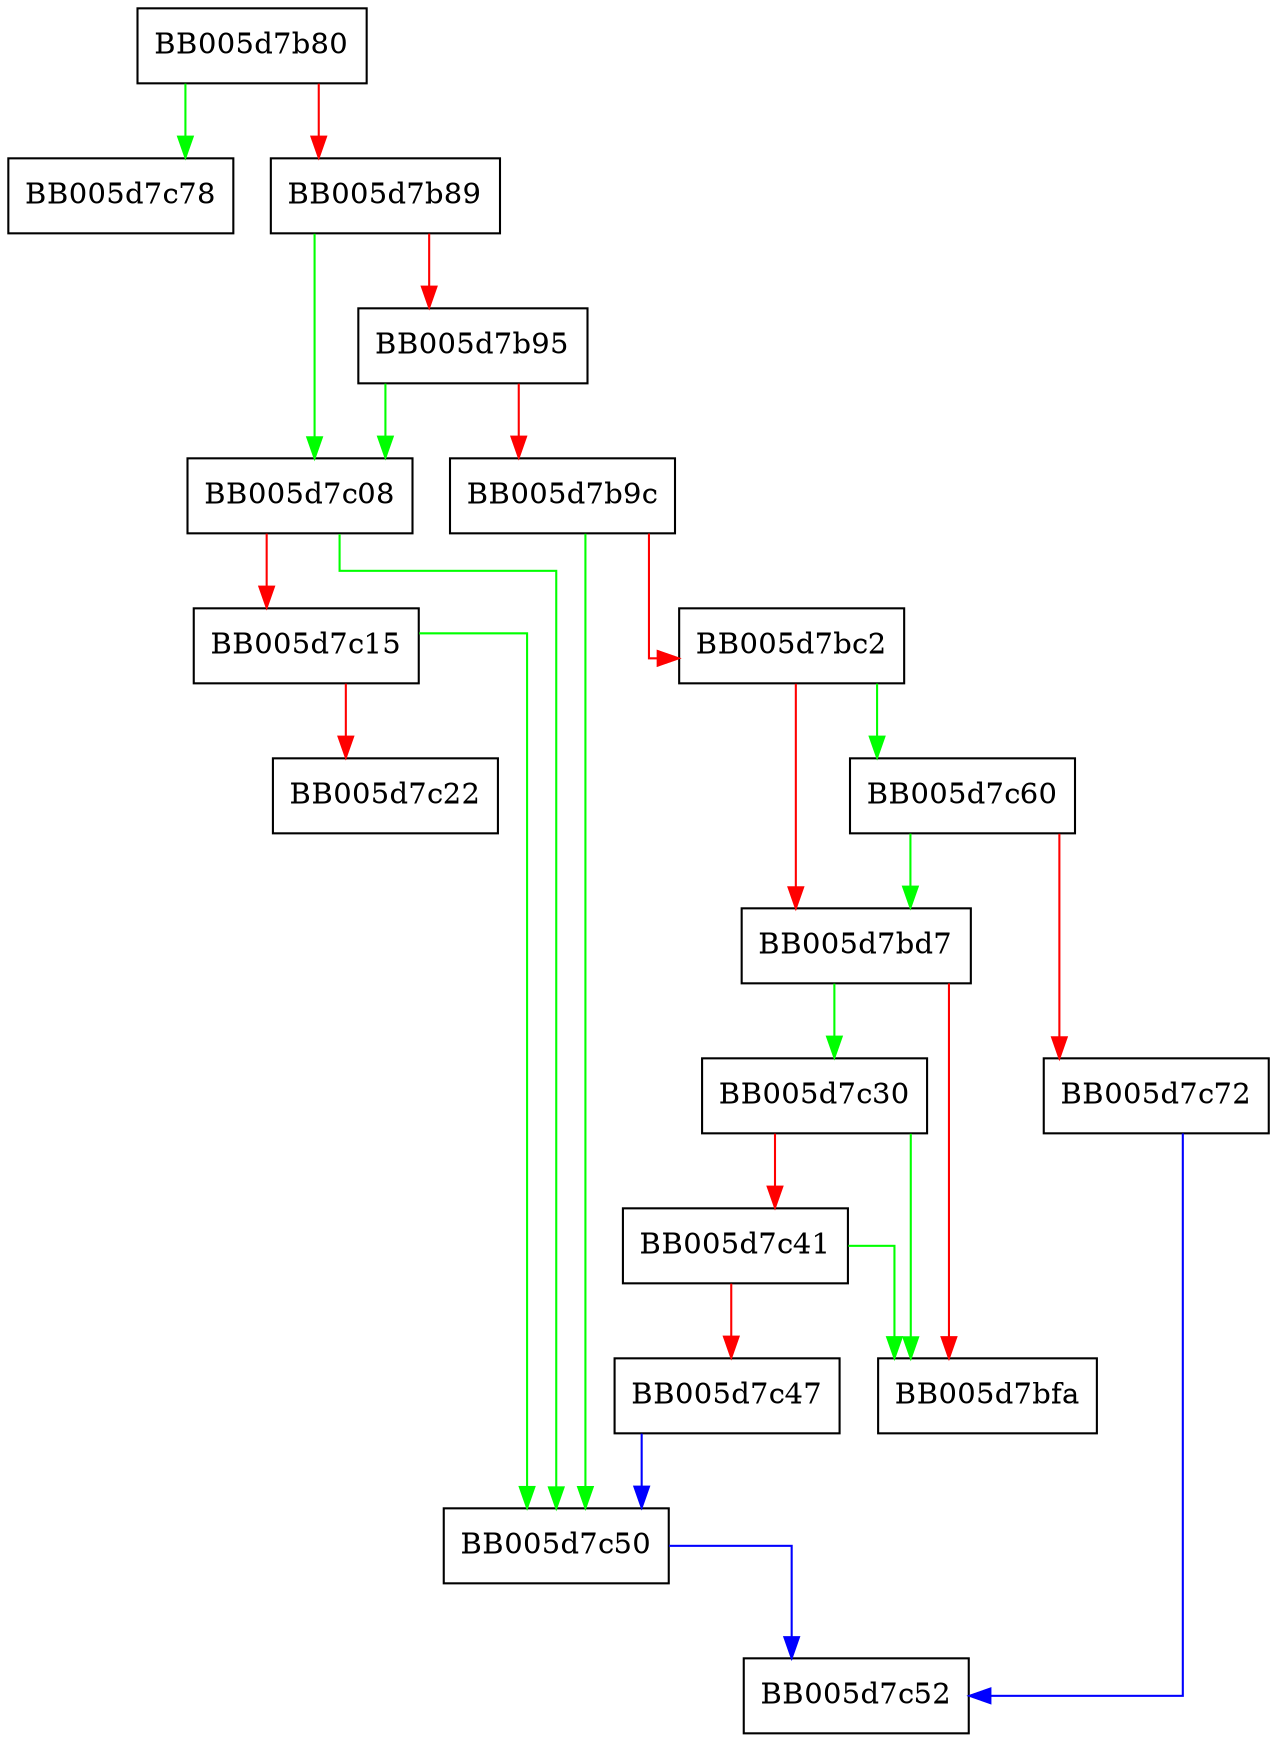 digraph EVP_PKEY_get_field_type {
  node [shape="box"];
  graph [splines=ortho];
  BB005d7b80 -> BB005d7c78 [color="green"];
  BB005d7b80 -> BB005d7b89 [color="red"];
  BB005d7b89 -> BB005d7c08 [color="green"];
  BB005d7b89 -> BB005d7b95 [color="red"];
  BB005d7b95 -> BB005d7c08 [color="green"];
  BB005d7b95 -> BB005d7b9c [color="red"];
  BB005d7b9c -> BB005d7c50 [color="green"];
  BB005d7b9c -> BB005d7bc2 [color="red"];
  BB005d7bc2 -> BB005d7c60 [color="green"];
  BB005d7bc2 -> BB005d7bd7 [color="red"];
  BB005d7bd7 -> BB005d7c30 [color="green"];
  BB005d7bd7 -> BB005d7bfa [color="red"];
  BB005d7c08 -> BB005d7c50 [color="green"];
  BB005d7c08 -> BB005d7c15 [color="red"];
  BB005d7c15 -> BB005d7c50 [color="green"];
  BB005d7c15 -> BB005d7c22 [color="red"];
  BB005d7c30 -> BB005d7bfa [color="green"];
  BB005d7c30 -> BB005d7c41 [color="red"];
  BB005d7c41 -> BB005d7bfa [color="green"];
  BB005d7c41 -> BB005d7c47 [color="red"];
  BB005d7c47 -> BB005d7c50 [color="blue"];
  BB005d7c50 -> BB005d7c52 [color="blue"];
  BB005d7c60 -> BB005d7bd7 [color="green"];
  BB005d7c60 -> BB005d7c72 [color="red"];
  BB005d7c72 -> BB005d7c52 [color="blue"];
}